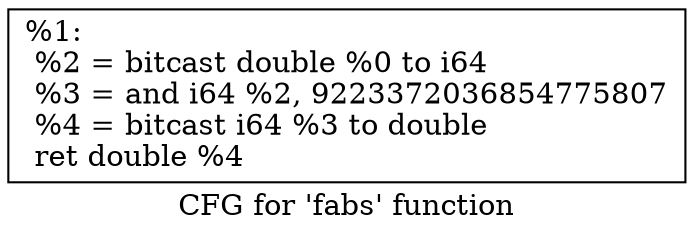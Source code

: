 digraph "CFG for 'fabs' function" {
	label="CFG for 'fabs' function";

	Node0x295c2b0 [shape=record,label="{%1:\l  %2 = bitcast double %0 to i64\l  %3 = and i64 %2, 9223372036854775807\l  %4 = bitcast i64 %3 to double\l  ret double %4\l}"];
}
